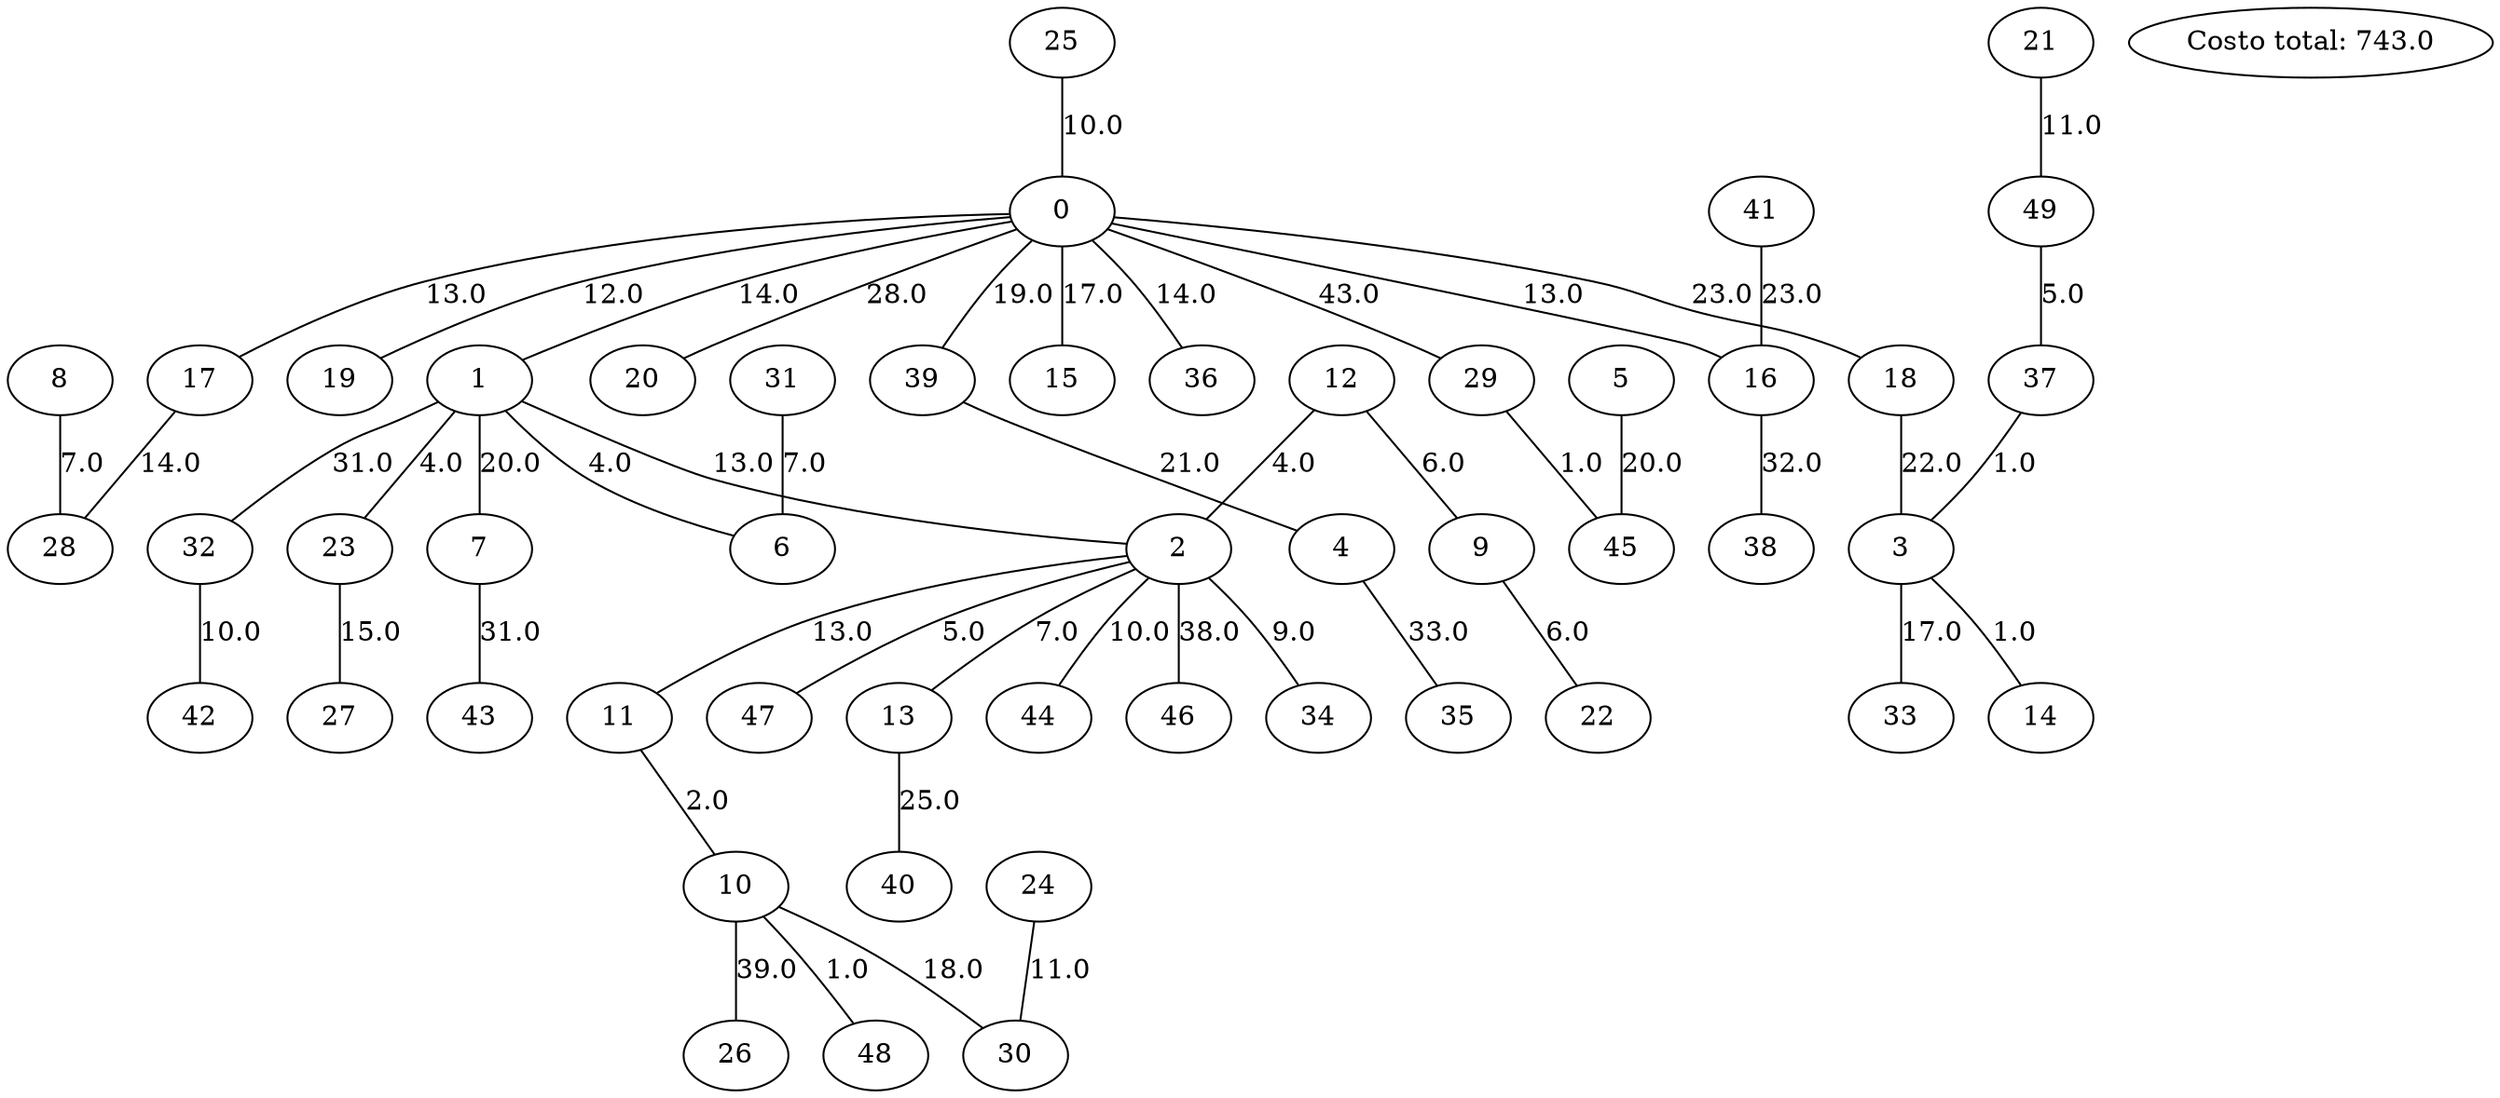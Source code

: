 strict graph {
25;
0;
Costo_Total [label="Costo total: 743.0"];
41;
16;
38;
36;
17;
1;
19;
29;
20;
18;
39;
15;
5;
45;
21;
49;
37;
3;
12;
9;
2;
34;
11;
47;
13;
44;
46;
10;
31;
6;
4;
35;
24;
30;
26;
32;
42;
23;
27;
14;
33;
7;
8;
28;
43;
22;
48;
40;
25 -- 0 [weight=10.0, label=10.0];
0 -- 16 [weight=13.0, label=13.0];
0 -- 36 [weight=14.0, label=14.0];
0 -- 17 [weight=13.0, label=13.0];
0 -- 1 [weight=14.0, label=14.0];
0 -- 19 [weight=12.0, label=12.0];
0 -- 29 [weight=43.0, label=43.0];
0 -- 20 [weight=28.0, label=28.0];
0 -- 18 [weight=23.0, label=23.0];
0 -- 39 [weight=19.0, label=19.0];
0 -- 15 [weight=17.0, label=17.0];
41 -- 16 [weight=23.0, label=23.0];
16 -- 38 [weight=32.0, label=32.0];
17 -- 28 [weight=14.0, label=14.0];
1 -- 2 [weight=13.0, label=13.0];
1 -- 32 [weight=31.0, label=31.0];
1 -- 23 [weight=4.0, label=4.0];
1 -- 6 [weight=4.0, label=4.0];
1 -- 7 [weight=20.0, label=20.0];
29 -- 45 [weight=1.0, label=1.0];
18 -- 3 [weight=22.0, label=22.0];
39 -- 4 [weight=21.0, label=21.0];
5 -- 45 [weight=20.0, label=20.0];
21 -- 49 [weight=11.0, label=11.0];
49 -- 37 [weight=5.0, label=5.0];
37 -- 3 [weight=1.0, label=1.0];
3 -- 14 [weight=1.0, label=1.0];
3 -- 33 [weight=17.0, label=17.0];
12 -- 9 [weight=6.0, label=6.0];
12 -- 2 [weight=4.0, label=4.0];
9 -- 22 [weight=6.0, label=6.0];
2 -- 34 [weight=9.0, label=9.0];
2 -- 11 [weight=13.0, label=13.0];
2 -- 47 [weight=5.0, label=5.0];
2 -- 13 [weight=7.0, label=7.0];
2 -- 44 [weight=10.0, label=10.0];
2 -- 46 [weight=38.0, label=38.0];
11 -- 10 [weight=2.0, label=2.0];
13 -- 40 [weight=25.0, label=25.0];
10 -- 26 [weight=39.0, label=39.0];
10 -- 30 [weight=18.0, label=18.0];
10 -- 48 [weight=1.0, label=1.0];
31 -- 6 [weight=7.0, label=7.0];
4 -- 35 [weight=33.0, label=33.0];
24 -- 30 [weight=11.0, label=11.0];
32 -- 42 [weight=10.0, label=10.0];
23 -- 27 [weight=15.0, label=15.0];
7 -- 43 [weight=31.0, label=31.0];
8 -- 28 [weight=7.0, label=7.0];
}
